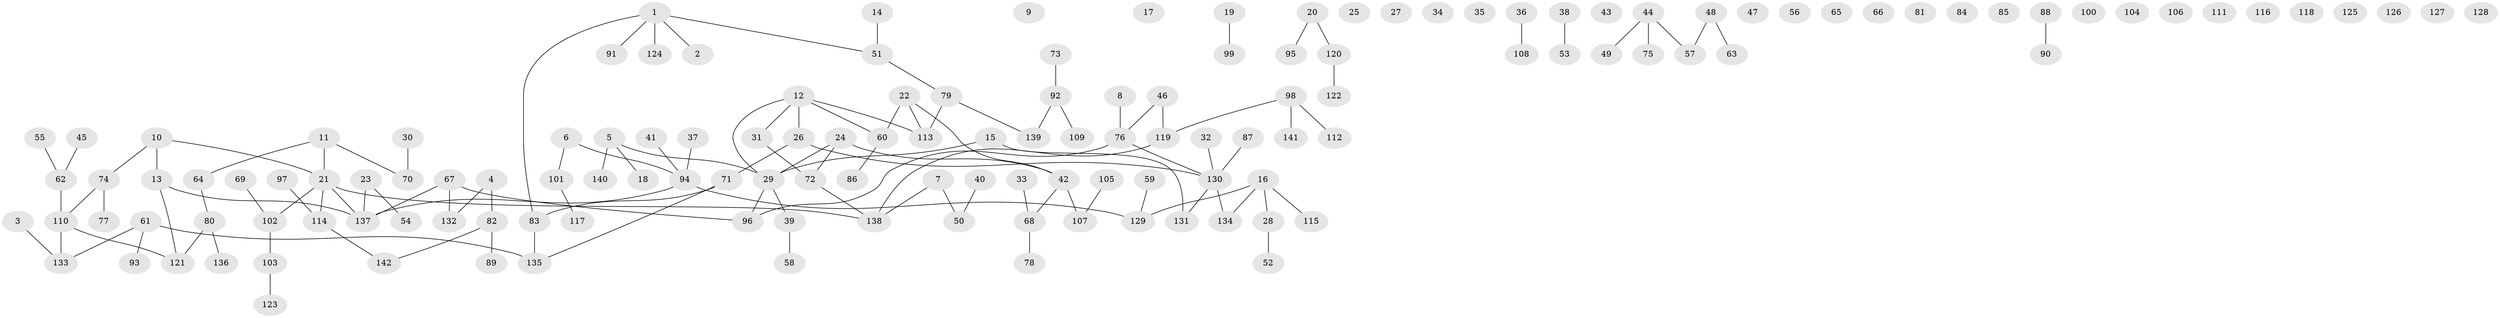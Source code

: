 // Generated by graph-tools (version 1.1) at 2025/12/03/09/25 04:12:52]
// undirected, 142 vertices, 126 edges
graph export_dot {
graph [start="1"]
  node [color=gray90,style=filled];
  1;
  2;
  3;
  4;
  5;
  6;
  7;
  8;
  9;
  10;
  11;
  12;
  13;
  14;
  15;
  16;
  17;
  18;
  19;
  20;
  21;
  22;
  23;
  24;
  25;
  26;
  27;
  28;
  29;
  30;
  31;
  32;
  33;
  34;
  35;
  36;
  37;
  38;
  39;
  40;
  41;
  42;
  43;
  44;
  45;
  46;
  47;
  48;
  49;
  50;
  51;
  52;
  53;
  54;
  55;
  56;
  57;
  58;
  59;
  60;
  61;
  62;
  63;
  64;
  65;
  66;
  67;
  68;
  69;
  70;
  71;
  72;
  73;
  74;
  75;
  76;
  77;
  78;
  79;
  80;
  81;
  82;
  83;
  84;
  85;
  86;
  87;
  88;
  89;
  90;
  91;
  92;
  93;
  94;
  95;
  96;
  97;
  98;
  99;
  100;
  101;
  102;
  103;
  104;
  105;
  106;
  107;
  108;
  109;
  110;
  111;
  112;
  113;
  114;
  115;
  116;
  117;
  118;
  119;
  120;
  121;
  122;
  123;
  124;
  125;
  126;
  127;
  128;
  129;
  130;
  131;
  132;
  133;
  134;
  135;
  136;
  137;
  138;
  139;
  140;
  141;
  142;
  1 -- 2;
  1 -- 51;
  1 -- 83;
  1 -- 91;
  1 -- 124;
  3 -- 133;
  4 -- 82;
  4 -- 132;
  5 -- 18;
  5 -- 29;
  5 -- 140;
  6 -- 94;
  6 -- 101;
  7 -- 50;
  7 -- 138;
  8 -- 76;
  10 -- 13;
  10 -- 21;
  10 -- 74;
  11 -- 21;
  11 -- 64;
  11 -- 70;
  12 -- 26;
  12 -- 29;
  12 -- 31;
  12 -- 60;
  12 -- 113;
  13 -- 121;
  13 -- 137;
  14 -- 51;
  15 -- 29;
  15 -- 131;
  16 -- 28;
  16 -- 115;
  16 -- 129;
  16 -- 134;
  19 -- 99;
  20 -- 95;
  20 -- 120;
  21 -- 102;
  21 -- 114;
  21 -- 137;
  21 -- 138;
  22 -- 42;
  22 -- 60;
  22 -- 113;
  23 -- 54;
  23 -- 137;
  24 -- 29;
  24 -- 42;
  24 -- 72;
  26 -- 71;
  26 -- 130;
  28 -- 52;
  29 -- 39;
  29 -- 96;
  30 -- 70;
  31 -- 72;
  32 -- 130;
  33 -- 68;
  36 -- 108;
  37 -- 94;
  38 -- 53;
  39 -- 58;
  40 -- 50;
  41 -- 94;
  42 -- 68;
  42 -- 107;
  44 -- 49;
  44 -- 57;
  44 -- 75;
  45 -- 62;
  46 -- 76;
  46 -- 119;
  48 -- 57;
  48 -- 63;
  51 -- 79;
  55 -- 62;
  59 -- 129;
  60 -- 86;
  61 -- 93;
  61 -- 133;
  61 -- 135;
  62 -- 110;
  64 -- 80;
  67 -- 96;
  67 -- 132;
  67 -- 137;
  68 -- 78;
  69 -- 102;
  71 -- 83;
  71 -- 135;
  72 -- 138;
  73 -- 92;
  74 -- 77;
  74 -- 110;
  76 -- 96;
  76 -- 130;
  79 -- 113;
  79 -- 139;
  80 -- 121;
  80 -- 136;
  82 -- 89;
  82 -- 142;
  83 -- 135;
  87 -- 130;
  88 -- 90;
  92 -- 109;
  92 -- 139;
  94 -- 129;
  94 -- 137;
  97 -- 114;
  98 -- 112;
  98 -- 119;
  98 -- 141;
  101 -- 117;
  102 -- 103;
  103 -- 123;
  105 -- 107;
  110 -- 121;
  110 -- 133;
  114 -- 142;
  119 -- 138;
  120 -- 122;
  130 -- 131;
  130 -- 134;
}
